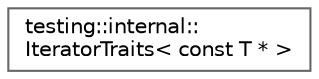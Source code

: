 digraph "Graphical Class Hierarchy"
{
 // LATEX_PDF_SIZE
  bgcolor="transparent";
  edge [fontname=Helvetica,fontsize=10,labelfontname=Helvetica,labelfontsize=10];
  node [fontname=Helvetica,fontsize=10,shape=box,height=0.2,width=0.4];
  rankdir="LR";
  Node0 [id="Node000000",label="testing::internal::\lIteratorTraits\< const T * \>",height=0.2,width=0.4,color="grey40", fillcolor="white", style="filled",URL="$structtesting_1_1internal_1_1_iterator_traits_3_01const_01_t_01_5_01_4.html",tooltip=" "];
}
